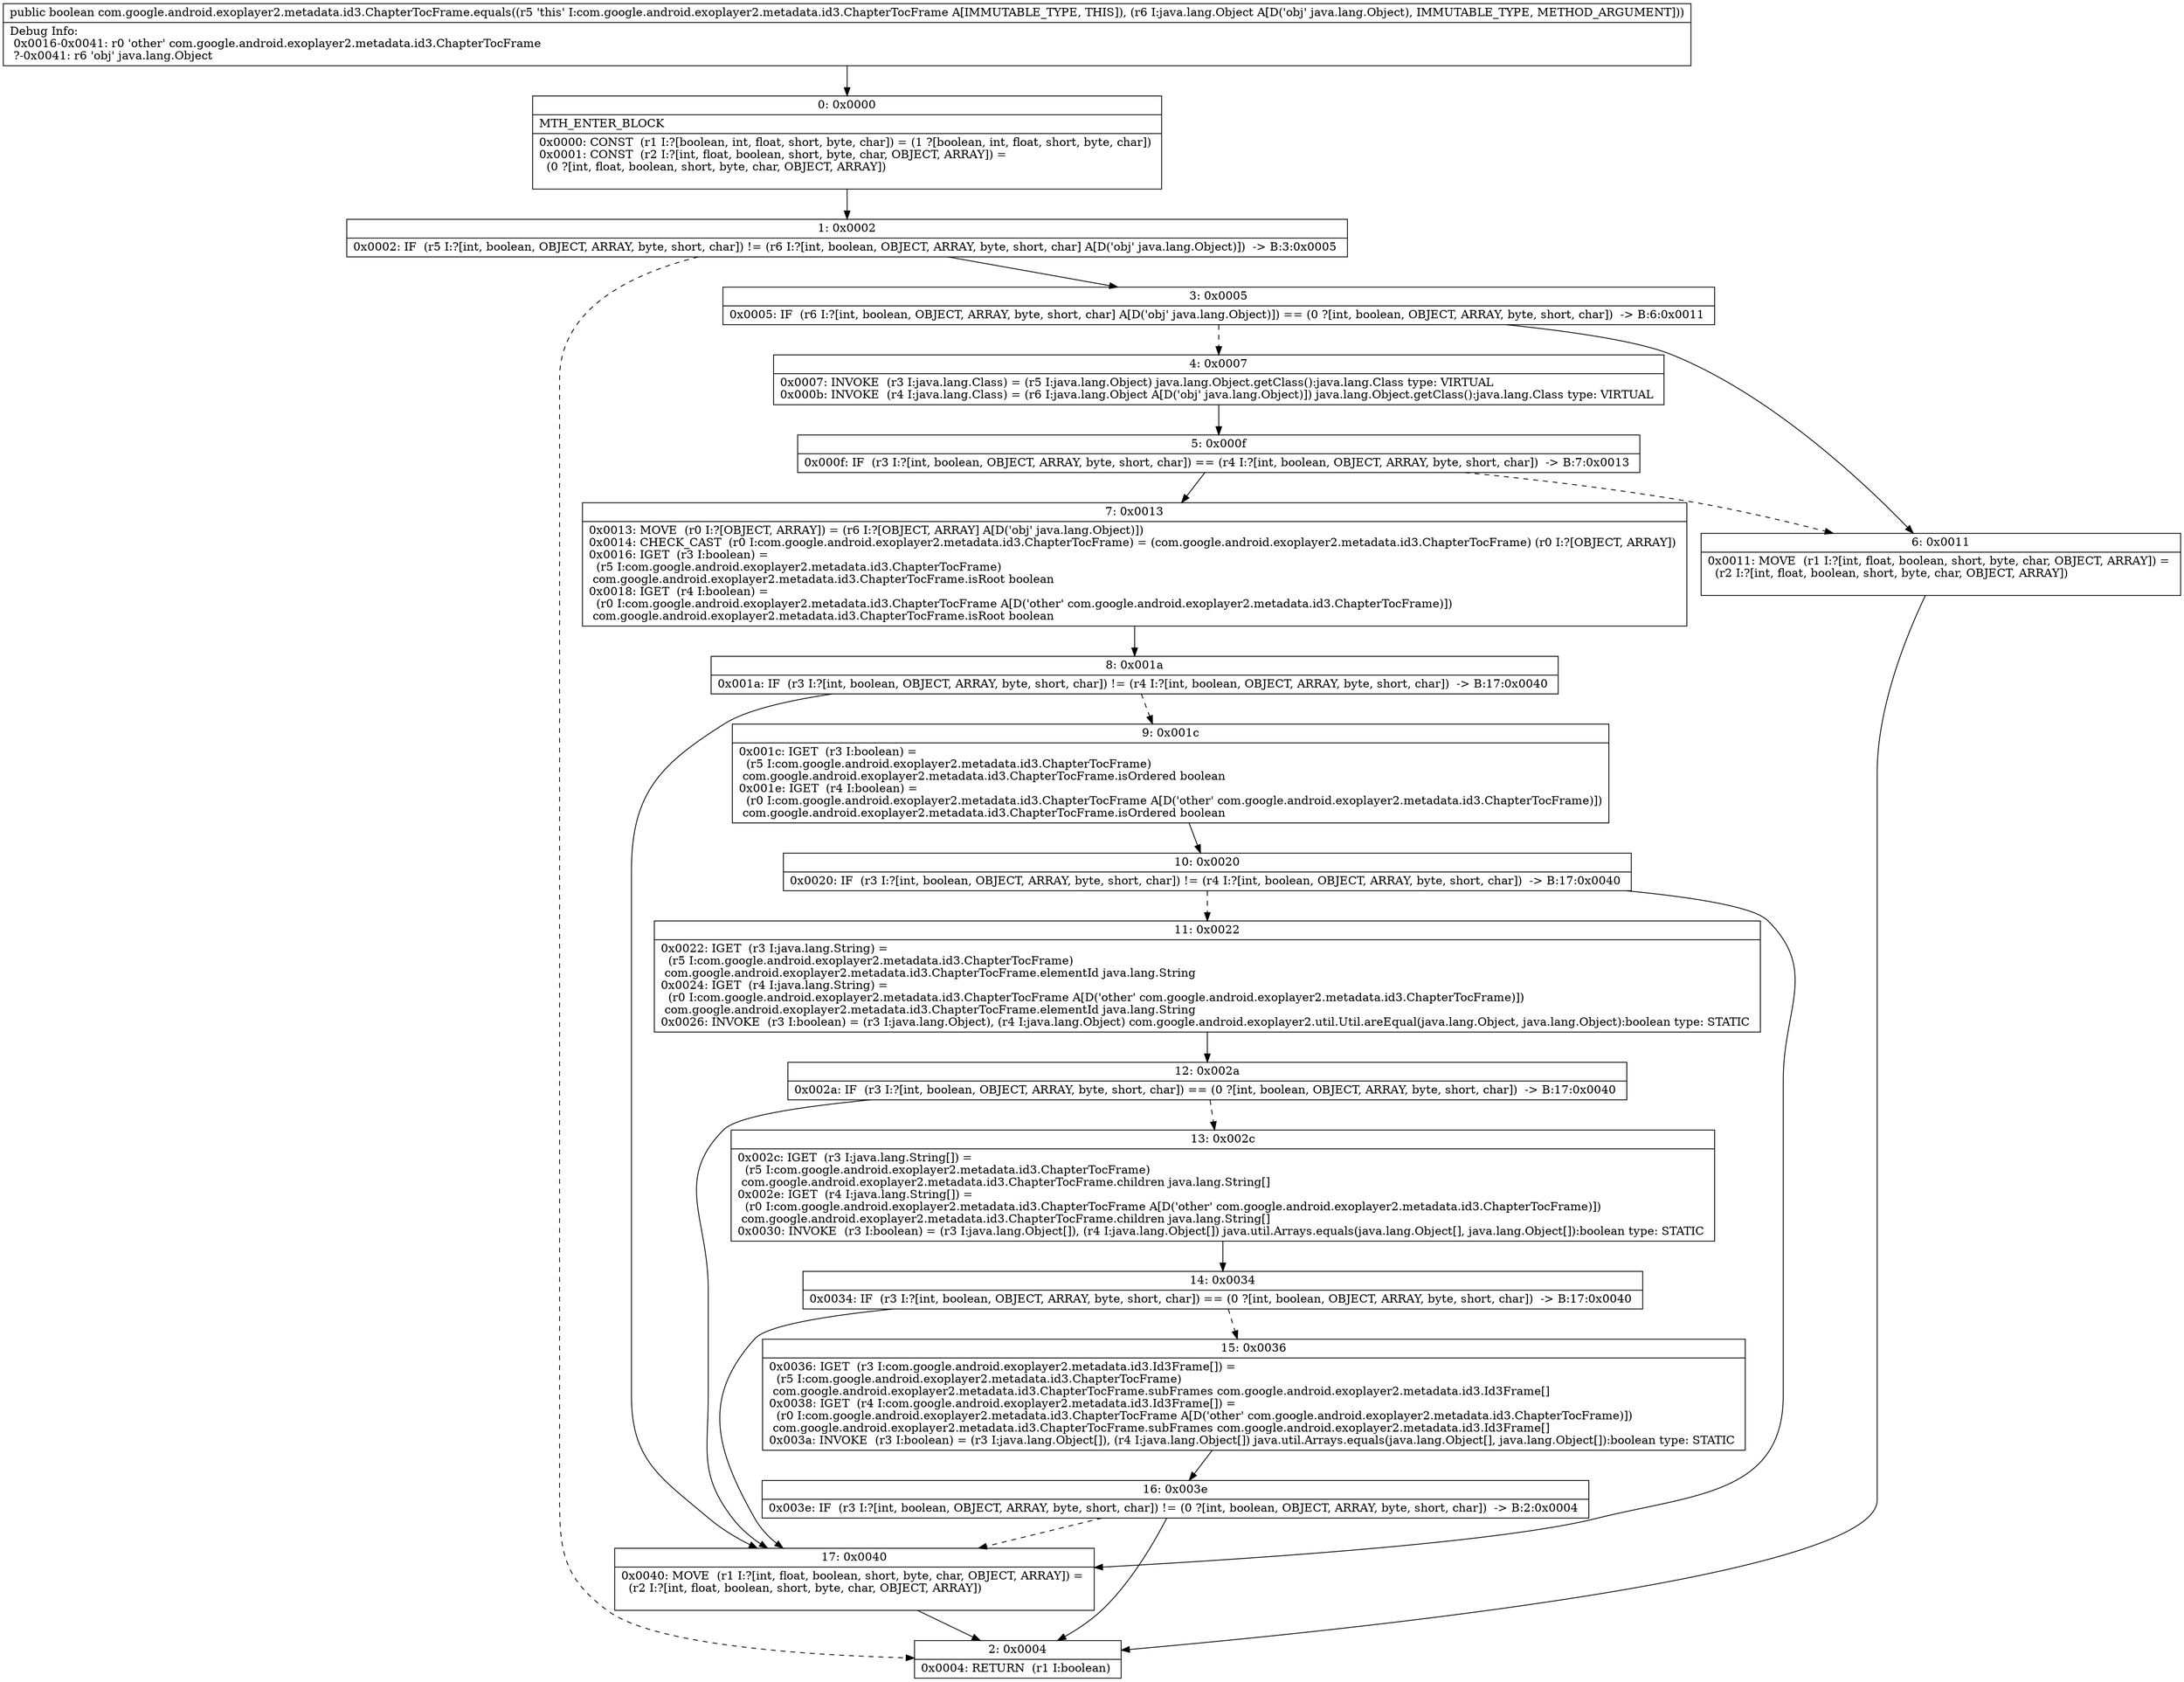 digraph "CFG forcom.google.android.exoplayer2.metadata.id3.ChapterTocFrame.equals(Ljava\/lang\/Object;)Z" {
Node_0 [shape=record,label="{0\:\ 0x0000|MTH_ENTER_BLOCK\l|0x0000: CONST  (r1 I:?[boolean, int, float, short, byte, char]) = (1 ?[boolean, int, float, short, byte, char]) \l0x0001: CONST  (r2 I:?[int, float, boolean, short, byte, char, OBJECT, ARRAY]) = \l  (0 ?[int, float, boolean, short, byte, char, OBJECT, ARRAY])\l \l}"];
Node_1 [shape=record,label="{1\:\ 0x0002|0x0002: IF  (r5 I:?[int, boolean, OBJECT, ARRAY, byte, short, char]) != (r6 I:?[int, boolean, OBJECT, ARRAY, byte, short, char] A[D('obj' java.lang.Object)])  \-\> B:3:0x0005 \l}"];
Node_2 [shape=record,label="{2\:\ 0x0004|0x0004: RETURN  (r1 I:boolean) \l}"];
Node_3 [shape=record,label="{3\:\ 0x0005|0x0005: IF  (r6 I:?[int, boolean, OBJECT, ARRAY, byte, short, char] A[D('obj' java.lang.Object)]) == (0 ?[int, boolean, OBJECT, ARRAY, byte, short, char])  \-\> B:6:0x0011 \l}"];
Node_4 [shape=record,label="{4\:\ 0x0007|0x0007: INVOKE  (r3 I:java.lang.Class) = (r5 I:java.lang.Object) java.lang.Object.getClass():java.lang.Class type: VIRTUAL \l0x000b: INVOKE  (r4 I:java.lang.Class) = (r6 I:java.lang.Object A[D('obj' java.lang.Object)]) java.lang.Object.getClass():java.lang.Class type: VIRTUAL \l}"];
Node_5 [shape=record,label="{5\:\ 0x000f|0x000f: IF  (r3 I:?[int, boolean, OBJECT, ARRAY, byte, short, char]) == (r4 I:?[int, boolean, OBJECT, ARRAY, byte, short, char])  \-\> B:7:0x0013 \l}"];
Node_6 [shape=record,label="{6\:\ 0x0011|0x0011: MOVE  (r1 I:?[int, float, boolean, short, byte, char, OBJECT, ARRAY]) = \l  (r2 I:?[int, float, boolean, short, byte, char, OBJECT, ARRAY])\l \l}"];
Node_7 [shape=record,label="{7\:\ 0x0013|0x0013: MOVE  (r0 I:?[OBJECT, ARRAY]) = (r6 I:?[OBJECT, ARRAY] A[D('obj' java.lang.Object)]) \l0x0014: CHECK_CAST  (r0 I:com.google.android.exoplayer2.metadata.id3.ChapterTocFrame) = (com.google.android.exoplayer2.metadata.id3.ChapterTocFrame) (r0 I:?[OBJECT, ARRAY]) \l0x0016: IGET  (r3 I:boolean) = \l  (r5 I:com.google.android.exoplayer2.metadata.id3.ChapterTocFrame)\l com.google.android.exoplayer2.metadata.id3.ChapterTocFrame.isRoot boolean \l0x0018: IGET  (r4 I:boolean) = \l  (r0 I:com.google.android.exoplayer2.metadata.id3.ChapterTocFrame A[D('other' com.google.android.exoplayer2.metadata.id3.ChapterTocFrame)])\l com.google.android.exoplayer2.metadata.id3.ChapterTocFrame.isRoot boolean \l}"];
Node_8 [shape=record,label="{8\:\ 0x001a|0x001a: IF  (r3 I:?[int, boolean, OBJECT, ARRAY, byte, short, char]) != (r4 I:?[int, boolean, OBJECT, ARRAY, byte, short, char])  \-\> B:17:0x0040 \l}"];
Node_9 [shape=record,label="{9\:\ 0x001c|0x001c: IGET  (r3 I:boolean) = \l  (r5 I:com.google.android.exoplayer2.metadata.id3.ChapterTocFrame)\l com.google.android.exoplayer2.metadata.id3.ChapterTocFrame.isOrdered boolean \l0x001e: IGET  (r4 I:boolean) = \l  (r0 I:com.google.android.exoplayer2.metadata.id3.ChapterTocFrame A[D('other' com.google.android.exoplayer2.metadata.id3.ChapterTocFrame)])\l com.google.android.exoplayer2.metadata.id3.ChapterTocFrame.isOrdered boolean \l}"];
Node_10 [shape=record,label="{10\:\ 0x0020|0x0020: IF  (r3 I:?[int, boolean, OBJECT, ARRAY, byte, short, char]) != (r4 I:?[int, boolean, OBJECT, ARRAY, byte, short, char])  \-\> B:17:0x0040 \l}"];
Node_11 [shape=record,label="{11\:\ 0x0022|0x0022: IGET  (r3 I:java.lang.String) = \l  (r5 I:com.google.android.exoplayer2.metadata.id3.ChapterTocFrame)\l com.google.android.exoplayer2.metadata.id3.ChapterTocFrame.elementId java.lang.String \l0x0024: IGET  (r4 I:java.lang.String) = \l  (r0 I:com.google.android.exoplayer2.metadata.id3.ChapterTocFrame A[D('other' com.google.android.exoplayer2.metadata.id3.ChapterTocFrame)])\l com.google.android.exoplayer2.metadata.id3.ChapterTocFrame.elementId java.lang.String \l0x0026: INVOKE  (r3 I:boolean) = (r3 I:java.lang.Object), (r4 I:java.lang.Object) com.google.android.exoplayer2.util.Util.areEqual(java.lang.Object, java.lang.Object):boolean type: STATIC \l}"];
Node_12 [shape=record,label="{12\:\ 0x002a|0x002a: IF  (r3 I:?[int, boolean, OBJECT, ARRAY, byte, short, char]) == (0 ?[int, boolean, OBJECT, ARRAY, byte, short, char])  \-\> B:17:0x0040 \l}"];
Node_13 [shape=record,label="{13\:\ 0x002c|0x002c: IGET  (r3 I:java.lang.String[]) = \l  (r5 I:com.google.android.exoplayer2.metadata.id3.ChapterTocFrame)\l com.google.android.exoplayer2.metadata.id3.ChapterTocFrame.children java.lang.String[] \l0x002e: IGET  (r4 I:java.lang.String[]) = \l  (r0 I:com.google.android.exoplayer2.metadata.id3.ChapterTocFrame A[D('other' com.google.android.exoplayer2.metadata.id3.ChapterTocFrame)])\l com.google.android.exoplayer2.metadata.id3.ChapterTocFrame.children java.lang.String[] \l0x0030: INVOKE  (r3 I:boolean) = (r3 I:java.lang.Object[]), (r4 I:java.lang.Object[]) java.util.Arrays.equals(java.lang.Object[], java.lang.Object[]):boolean type: STATIC \l}"];
Node_14 [shape=record,label="{14\:\ 0x0034|0x0034: IF  (r3 I:?[int, boolean, OBJECT, ARRAY, byte, short, char]) == (0 ?[int, boolean, OBJECT, ARRAY, byte, short, char])  \-\> B:17:0x0040 \l}"];
Node_15 [shape=record,label="{15\:\ 0x0036|0x0036: IGET  (r3 I:com.google.android.exoplayer2.metadata.id3.Id3Frame[]) = \l  (r5 I:com.google.android.exoplayer2.metadata.id3.ChapterTocFrame)\l com.google.android.exoplayer2.metadata.id3.ChapterTocFrame.subFrames com.google.android.exoplayer2.metadata.id3.Id3Frame[] \l0x0038: IGET  (r4 I:com.google.android.exoplayer2.metadata.id3.Id3Frame[]) = \l  (r0 I:com.google.android.exoplayer2.metadata.id3.ChapterTocFrame A[D('other' com.google.android.exoplayer2.metadata.id3.ChapterTocFrame)])\l com.google.android.exoplayer2.metadata.id3.ChapterTocFrame.subFrames com.google.android.exoplayer2.metadata.id3.Id3Frame[] \l0x003a: INVOKE  (r3 I:boolean) = (r3 I:java.lang.Object[]), (r4 I:java.lang.Object[]) java.util.Arrays.equals(java.lang.Object[], java.lang.Object[]):boolean type: STATIC \l}"];
Node_16 [shape=record,label="{16\:\ 0x003e|0x003e: IF  (r3 I:?[int, boolean, OBJECT, ARRAY, byte, short, char]) != (0 ?[int, boolean, OBJECT, ARRAY, byte, short, char])  \-\> B:2:0x0004 \l}"];
Node_17 [shape=record,label="{17\:\ 0x0040|0x0040: MOVE  (r1 I:?[int, float, boolean, short, byte, char, OBJECT, ARRAY]) = \l  (r2 I:?[int, float, boolean, short, byte, char, OBJECT, ARRAY])\l \l}"];
MethodNode[shape=record,label="{public boolean com.google.android.exoplayer2.metadata.id3.ChapterTocFrame.equals((r5 'this' I:com.google.android.exoplayer2.metadata.id3.ChapterTocFrame A[IMMUTABLE_TYPE, THIS]), (r6 I:java.lang.Object A[D('obj' java.lang.Object), IMMUTABLE_TYPE, METHOD_ARGUMENT]))  | Debug Info:\l  0x0016\-0x0041: r0 'other' com.google.android.exoplayer2.metadata.id3.ChapterTocFrame\l  ?\-0x0041: r6 'obj' java.lang.Object\l}"];
MethodNode -> Node_0;
Node_0 -> Node_1;
Node_1 -> Node_2[style=dashed];
Node_1 -> Node_3;
Node_3 -> Node_4[style=dashed];
Node_3 -> Node_6;
Node_4 -> Node_5;
Node_5 -> Node_6[style=dashed];
Node_5 -> Node_7;
Node_6 -> Node_2;
Node_7 -> Node_8;
Node_8 -> Node_9[style=dashed];
Node_8 -> Node_17;
Node_9 -> Node_10;
Node_10 -> Node_11[style=dashed];
Node_10 -> Node_17;
Node_11 -> Node_12;
Node_12 -> Node_13[style=dashed];
Node_12 -> Node_17;
Node_13 -> Node_14;
Node_14 -> Node_15[style=dashed];
Node_14 -> Node_17;
Node_15 -> Node_16;
Node_16 -> Node_2;
Node_16 -> Node_17[style=dashed];
Node_17 -> Node_2;
}

